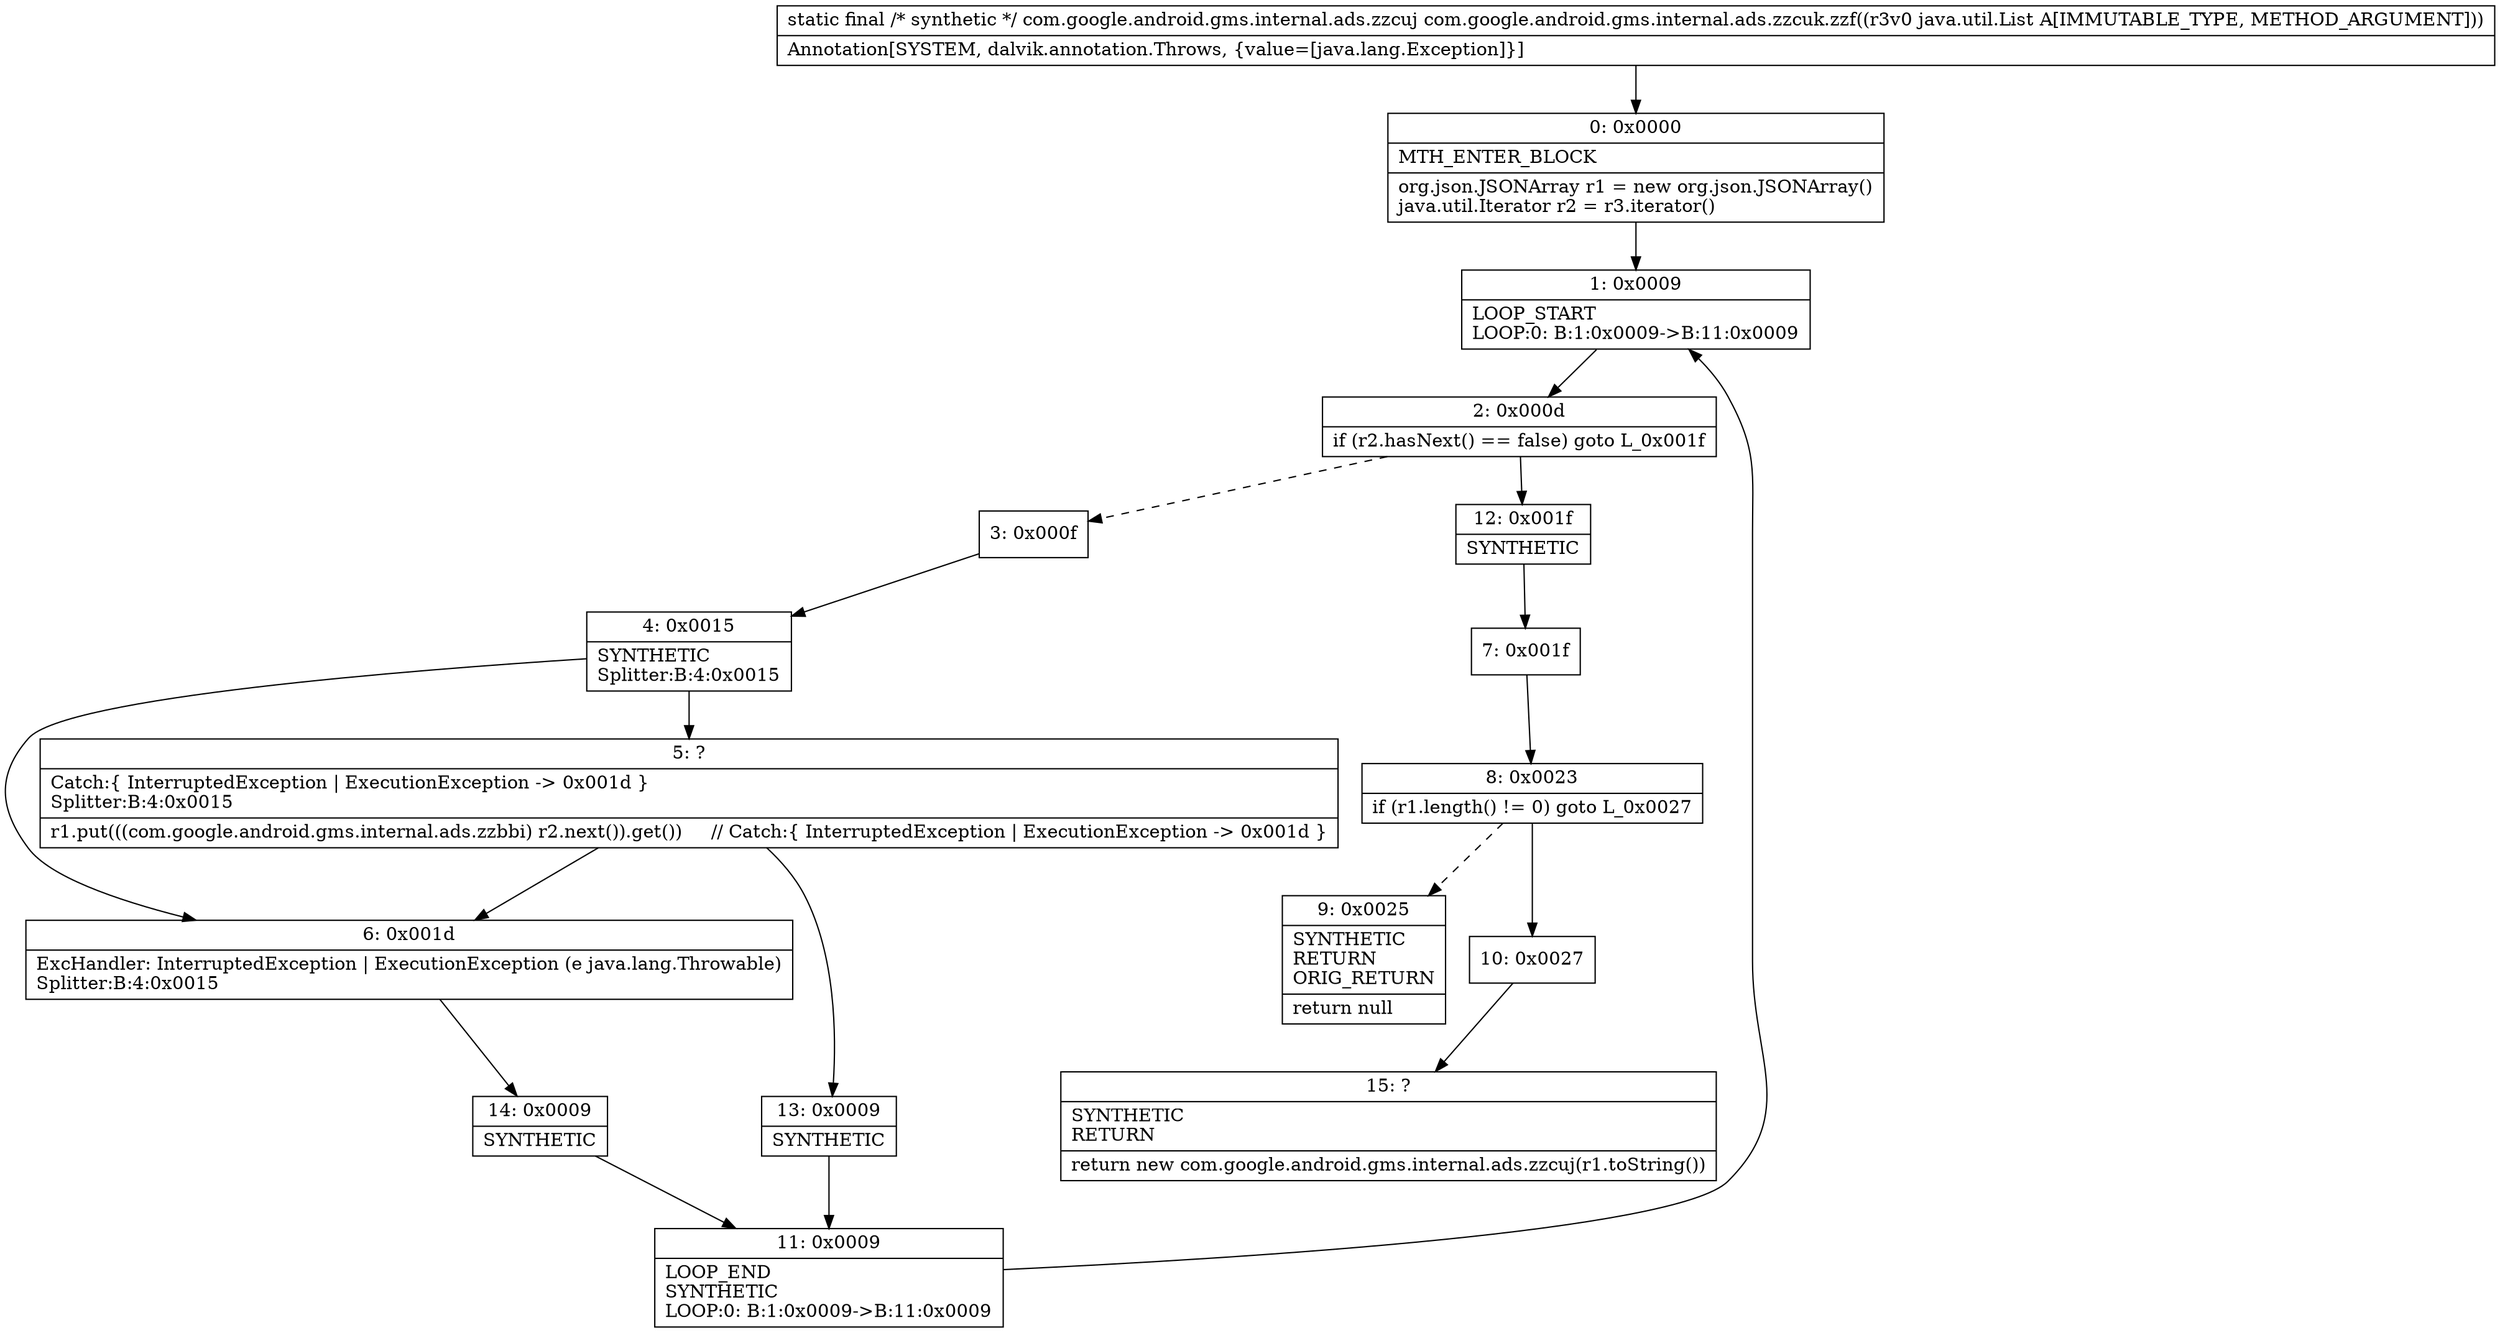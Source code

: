 digraph "CFG forcom.google.android.gms.internal.ads.zzcuk.zzf(Ljava\/util\/List;)Lcom\/google\/android\/gms\/internal\/ads\/zzcuj;" {
Node_0 [shape=record,label="{0\:\ 0x0000|MTH_ENTER_BLOCK\l|org.json.JSONArray r1 = new org.json.JSONArray()\ljava.util.Iterator r2 = r3.iterator()\l}"];
Node_1 [shape=record,label="{1\:\ 0x0009|LOOP_START\lLOOP:0: B:1:0x0009\-\>B:11:0x0009\l}"];
Node_2 [shape=record,label="{2\:\ 0x000d|if (r2.hasNext() == false) goto L_0x001f\l}"];
Node_3 [shape=record,label="{3\:\ 0x000f}"];
Node_4 [shape=record,label="{4\:\ 0x0015|SYNTHETIC\lSplitter:B:4:0x0015\l}"];
Node_5 [shape=record,label="{5\:\ ?|Catch:\{ InterruptedException \| ExecutionException \-\> 0x001d \}\lSplitter:B:4:0x0015\l|r1.put(((com.google.android.gms.internal.ads.zzbbi) r2.next()).get())     \/\/ Catch:\{ InterruptedException \| ExecutionException \-\> 0x001d \}\l}"];
Node_6 [shape=record,label="{6\:\ 0x001d|ExcHandler: InterruptedException \| ExecutionException (e java.lang.Throwable)\lSplitter:B:4:0x0015\l}"];
Node_7 [shape=record,label="{7\:\ 0x001f}"];
Node_8 [shape=record,label="{8\:\ 0x0023|if (r1.length() != 0) goto L_0x0027\l}"];
Node_9 [shape=record,label="{9\:\ 0x0025|SYNTHETIC\lRETURN\lORIG_RETURN\l|return null\l}"];
Node_10 [shape=record,label="{10\:\ 0x0027}"];
Node_11 [shape=record,label="{11\:\ 0x0009|LOOP_END\lSYNTHETIC\lLOOP:0: B:1:0x0009\-\>B:11:0x0009\l}"];
Node_12 [shape=record,label="{12\:\ 0x001f|SYNTHETIC\l}"];
Node_13 [shape=record,label="{13\:\ 0x0009|SYNTHETIC\l}"];
Node_14 [shape=record,label="{14\:\ 0x0009|SYNTHETIC\l}"];
Node_15 [shape=record,label="{15\:\ ?|SYNTHETIC\lRETURN\l|return new com.google.android.gms.internal.ads.zzcuj(r1.toString())\l}"];
MethodNode[shape=record,label="{static final \/* synthetic *\/ com.google.android.gms.internal.ads.zzcuj com.google.android.gms.internal.ads.zzcuk.zzf((r3v0 java.util.List A[IMMUTABLE_TYPE, METHOD_ARGUMENT]))  | Annotation[SYSTEM, dalvik.annotation.Throws, \{value=[java.lang.Exception]\}]\l}"];
MethodNode -> Node_0;
Node_0 -> Node_1;
Node_1 -> Node_2;
Node_2 -> Node_3[style=dashed];
Node_2 -> Node_12;
Node_3 -> Node_4;
Node_4 -> Node_5;
Node_4 -> Node_6;
Node_5 -> Node_6;
Node_5 -> Node_13;
Node_6 -> Node_14;
Node_7 -> Node_8;
Node_8 -> Node_9[style=dashed];
Node_8 -> Node_10;
Node_10 -> Node_15;
Node_11 -> Node_1;
Node_12 -> Node_7;
Node_13 -> Node_11;
Node_14 -> Node_11;
}

